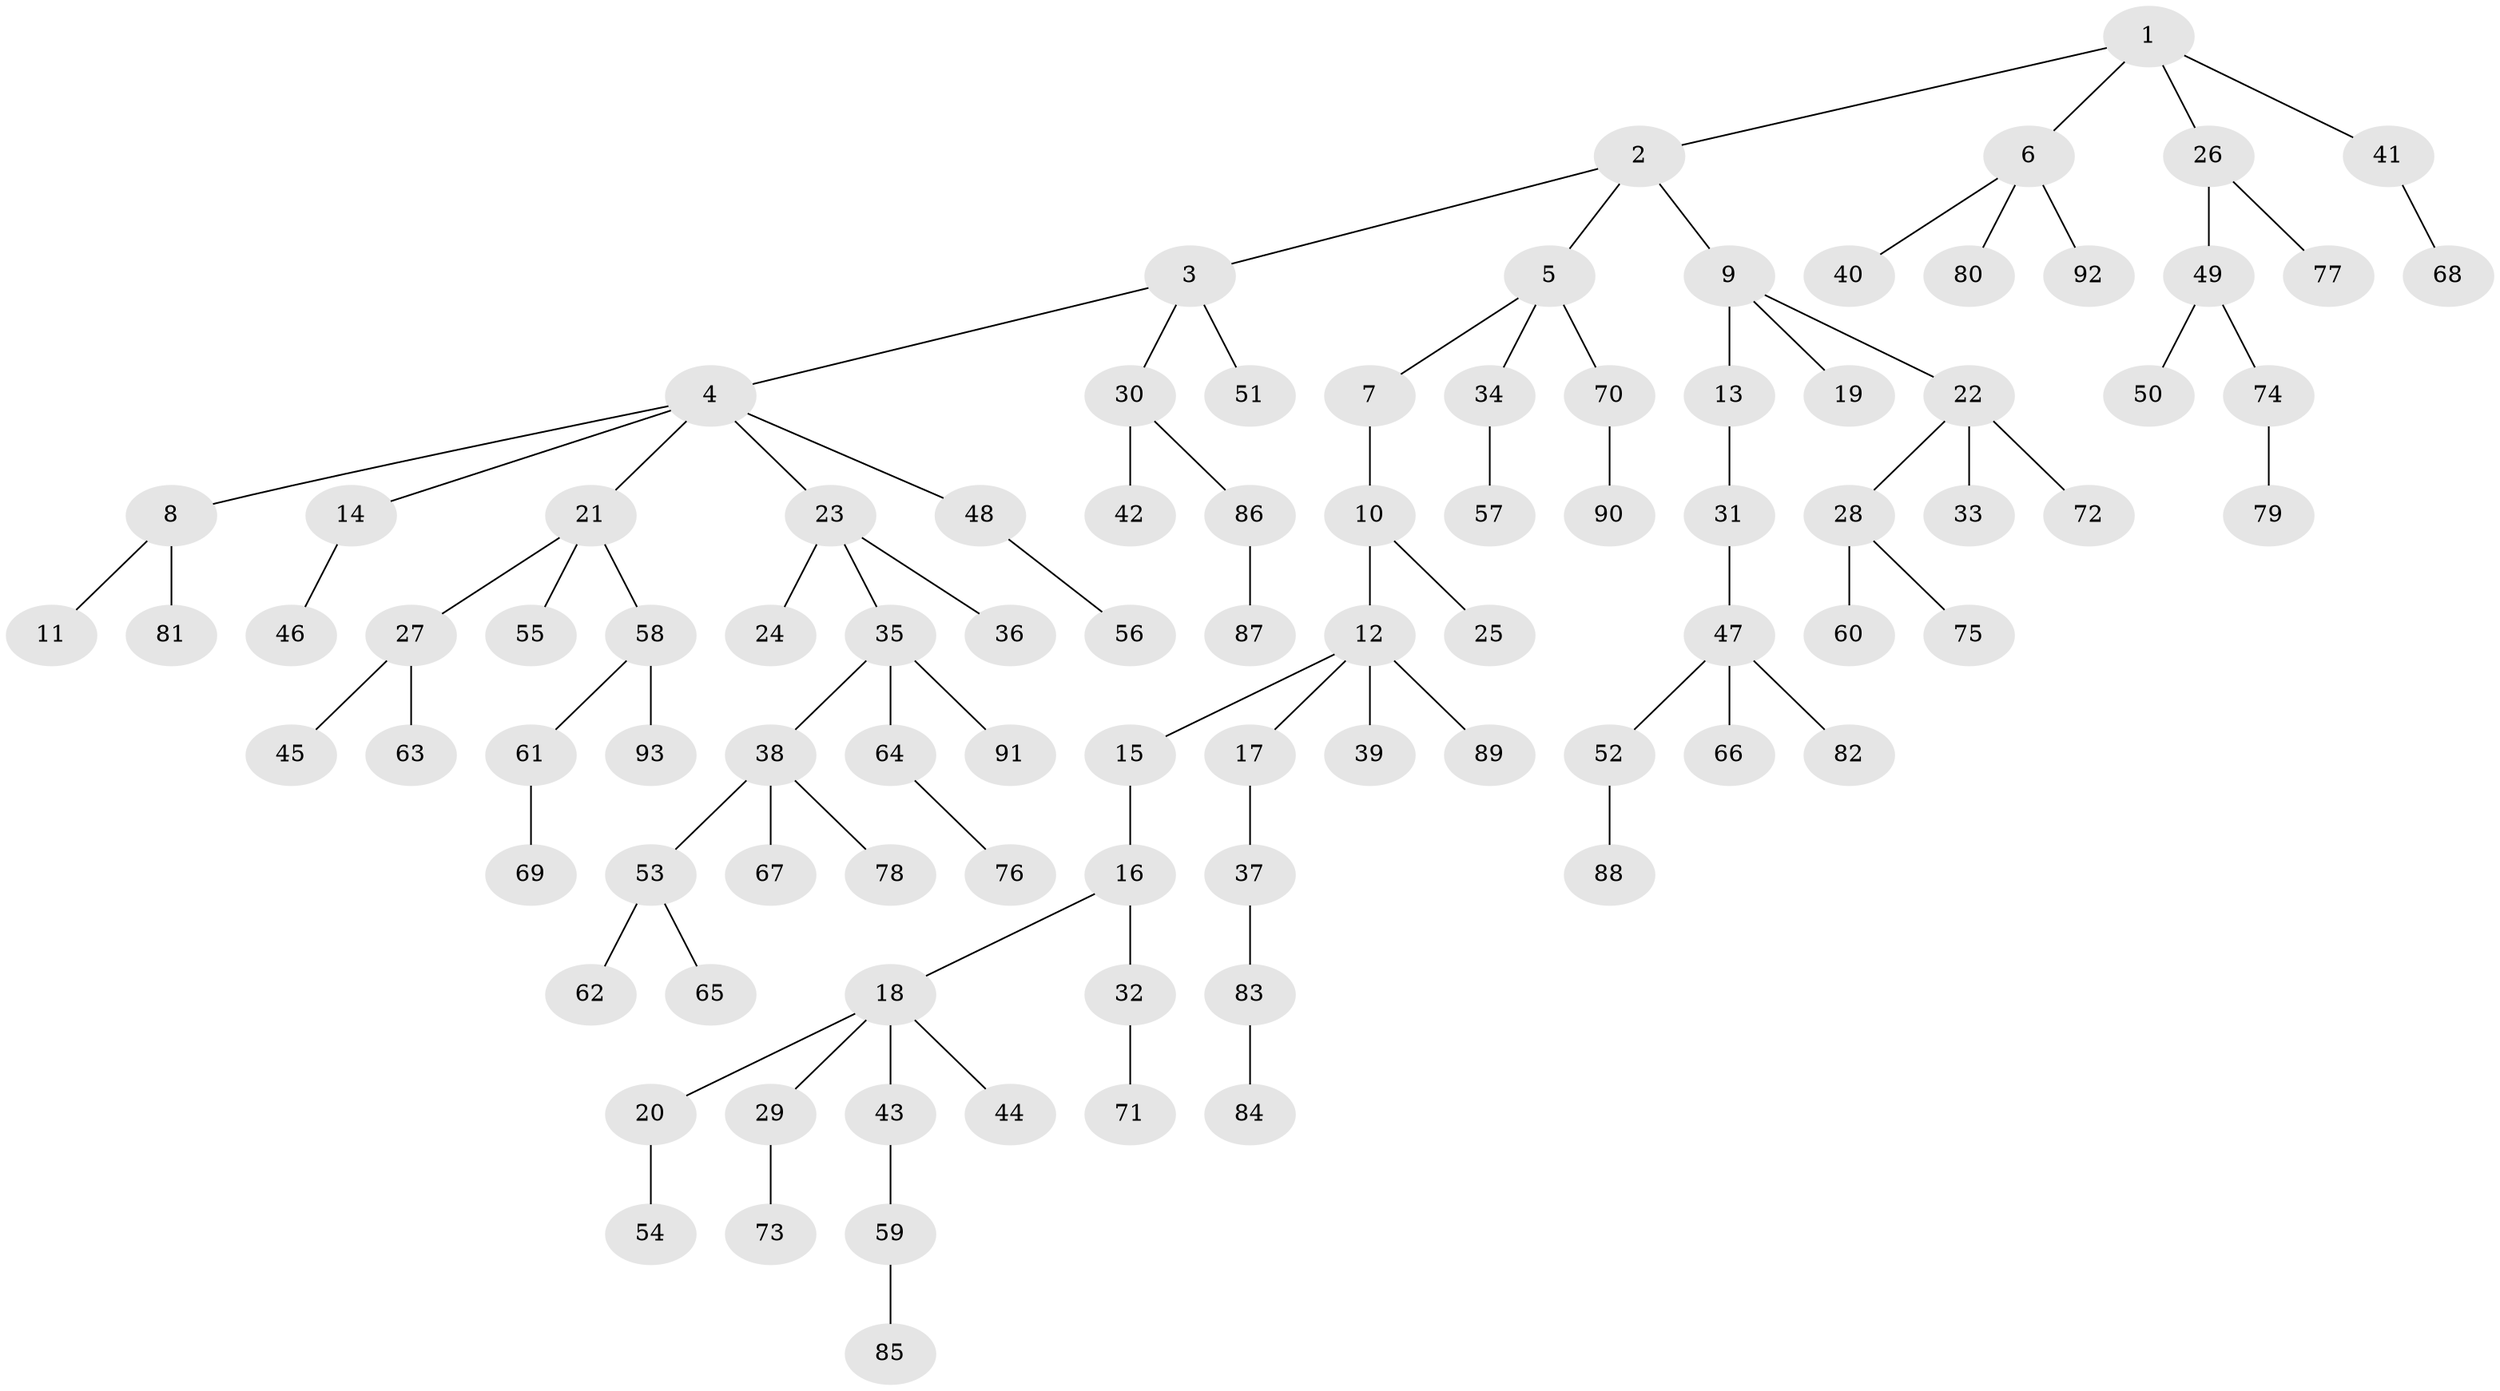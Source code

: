 // coarse degree distribution, {4: 0.05, 6: 0.03333333333333333, 3: 0.11666666666666667, 2: 0.21666666666666667, 1: 0.5333333333333333, 5: 0.05}
// Generated by graph-tools (version 1.1) at 2025/42/03/06/25 10:42:05]
// undirected, 93 vertices, 92 edges
graph export_dot {
graph [start="1"]
  node [color=gray90,style=filled];
  1;
  2;
  3;
  4;
  5;
  6;
  7;
  8;
  9;
  10;
  11;
  12;
  13;
  14;
  15;
  16;
  17;
  18;
  19;
  20;
  21;
  22;
  23;
  24;
  25;
  26;
  27;
  28;
  29;
  30;
  31;
  32;
  33;
  34;
  35;
  36;
  37;
  38;
  39;
  40;
  41;
  42;
  43;
  44;
  45;
  46;
  47;
  48;
  49;
  50;
  51;
  52;
  53;
  54;
  55;
  56;
  57;
  58;
  59;
  60;
  61;
  62;
  63;
  64;
  65;
  66;
  67;
  68;
  69;
  70;
  71;
  72;
  73;
  74;
  75;
  76;
  77;
  78;
  79;
  80;
  81;
  82;
  83;
  84;
  85;
  86;
  87;
  88;
  89;
  90;
  91;
  92;
  93;
  1 -- 2;
  1 -- 6;
  1 -- 26;
  1 -- 41;
  2 -- 3;
  2 -- 5;
  2 -- 9;
  3 -- 4;
  3 -- 30;
  3 -- 51;
  4 -- 8;
  4 -- 14;
  4 -- 21;
  4 -- 23;
  4 -- 48;
  5 -- 7;
  5 -- 34;
  5 -- 70;
  6 -- 40;
  6 -- 80;
  6 -- 92;
  7 -- 10;
  8 -- 11;
  8 -- 81;
  9 -- 13;
  9 -- 19;
  9 -- 22;
  10 -- 12;
  10 -- 25;
  12 -- 15;
  12 -- 17;
  12 -- 39;
  12 -- 89;
  13 -- 31;
  14 -- 46;
  15 -- 16;
  16 -- 18;
  16 -- 32;
  17 -- 37;
  18 -- 20;
  18 -- 29;
  18 -- 43;
  18 -- 44;
  20 -- 54;
  21 -- 27;
  21 -- 55;
  21 -- 58;
  22 -- 28;
  22 -- 33;
  22 -- 72;
  23 -- 24;
  23 -- 35;
  23 -- 36;
  26 -- 49;
  26 -- 77;
  27 -- 45;
  27 -- 63;
  28 -- 60;
  28 -- 75;
  29 -- 73;
  30 -- 42;
  30 -- 86;
  31 -- 47;
  32 -- 71;
  34 -- 57;
  35 -- 38;
  35 -- 64;
  35 -- 91;
  37 -- 83;
  38 -- 53;
  38 -- 67;
  38 -- 78;
  41 -- 68;
  43 -- 59;
  47 -- 52;
  47 -- 66;
  47 -- 82;
  48 -- 56;
  49 -- 50;
  49 -- 74;
  52 -- 88;
  53 -- 62;
  53 -- 65;
  58 -- 61;
  58 -- 93;
  59 -- 85;
  61 -- 69;
  64 -- 76;
  70 -- 90;
  74 -- 79;
  83 -- 84;
  86 -- 87;
}

